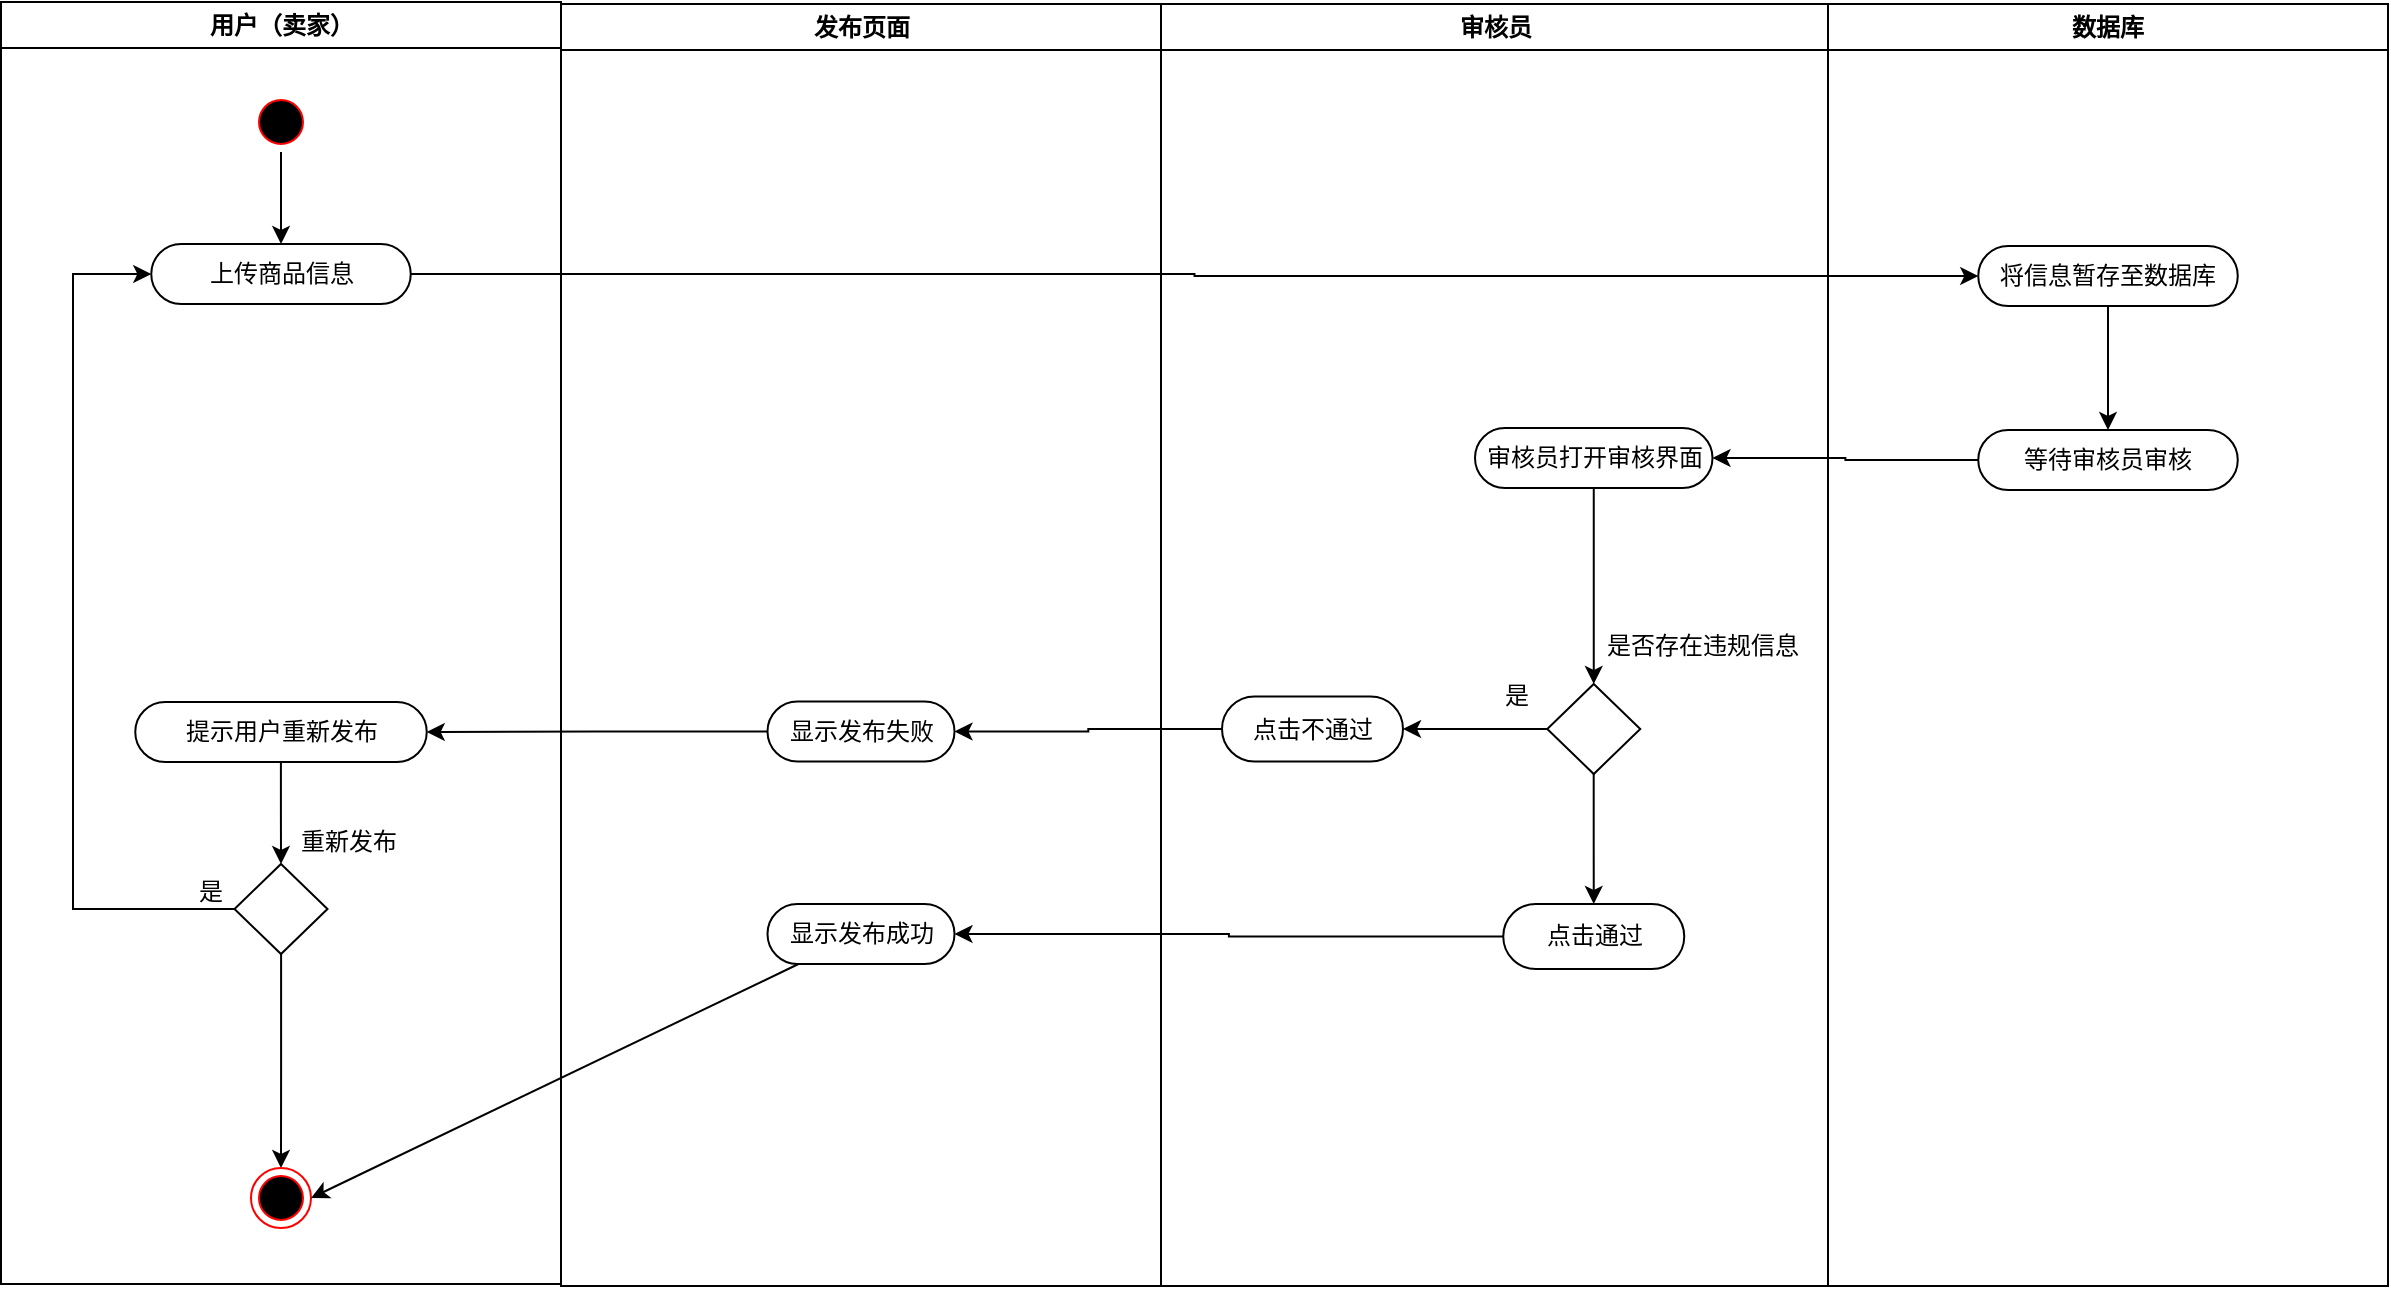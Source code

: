 <mxfile version="17.4.5" type="github">
  <diagram id="ZPQ7wPmF_WBNnlHXaOd-" name="第 1 页">
    <mxGraphModel dx="1295" dy="696" grid="0" gridSize="10" guides="1" tooltips="1" connect="1" arrows="1" fold="1" page="1" pageScale="1" pageWidth="1169" pageHeight="827" math="0" shadow="0">
      <root>
        <mxCell id="0" />
        <mxCell id="1" parent="0" />
        <mxCell id="X0fd4qHxaJaM6CsB48i5-1" value="用户（卖家）" style="swimlane;whiteSpace=wrap" vertex="1" parent="1">
          <mxGeometry x="164.5" y="127" width="280" height="641" as="geometry" />
        </mxCell>
        <mxCell id="X0fd4qHxaJaM6CsB48i5-2" style="edgeStyle=orthogonalEdgeStyle;rounded=0;orthogonalLoop=1;jettySize=auto;html=1;entryX=0.5;entryY=0;entryDx=0;entryDy=0;" edge="1" parent="X0fd4qHxaJaM6CsB48i5-1" source="X0fd4qHxaJaM6CsB48i5-3" target="X0fd4qHxaJaM6CsB48i5-4">
          <mxGeometry relative="1" as="geometry" />
        </mxCell>
        <mxCell id="X0fd4qHxaJaM6CsB48i5-3" value="" style="ellipse;shape=startState;fillColor=#000000;strokeColor=#ff0000;" vertex="1" parent="X0fd4qHxaJaM6CsB48i5-1">
          <mxGeometry x="125" y="45" width="30" height="30" as="geometry" />
        </mxCell>
        <mxCell id="X0fd4qHxaJaM6CsB48i5-4" value="上传商品信息" style="rounded=1;whiteSpace=wrap;html=1;arcSize=50;" vertex="1" parent="X0fd4qHxaJaM6CsB48i5-1">
          <mxGeometry x="75.13" y="121" width="129.75" height="30" as="geometry" />
        </mxCell>
        <mxCell id="X0fd4qHxaJaM6CsB48i5-57" style="edgeStyle=orthogonalEdgeStyle;rounded=0;orthogonalLoop=1;jettySize=auto;html=1;entryX=0.5;entryY=0;entryDx=0;entryDy=0;" edge="1" parent="X0fd4qHxaJaM6CsB48i5-1" source="X0fd4qHxaJaM6CsB48i5-54" target="X0fd4qHxaJaM6CsB48i5-56">
          <mxGeometry relative="1" as="geometry" />
        </mxCell>
        <mxCell id="X0fd4qHxaJaM6CsB48i5-54" value="提示用户重新发布" style="rounded=1;whiteSpace=wrap;html=1;arcSize=50;" vertex="1" parent="X0fd4qHxaJaM6CsB48i5-1">
          <mxGeometry x="67.13" y="350" width="145.74" height="30" as="geometry" />
        </mxCell>
        <mxCell id="X0fd4qHxaJaM6CsB48i5-59" style="edgeStyle=orthogonalEdgeStyle;rounded=0;orthogonalLoop=1;jettySize=auto;html=1;entryX=0;entryY=0.5;entryDx=0;entryDy=0;" edge="1" parent="X0fd4qHxaJaM6CsB48i5-1" source="X0fd4qHxaJaM6CsB48i5-56" target="X0fd4qHxaJaM6CsB48i5-4">
          <mxGeometry relative="1" as="geometry">
            <Array as="points">
              <mxPoint x="36" y="453" />
              <mxPoint x="36" y="136" />
            </Array>
          </mxGeometry>
        </mxCell>
        <mxCell id="X0fd4qHxaJaM6CsB48i5-62" style="edgeStyle=orthogonalEdgeStyle;rounded=0;orthogonalLoop=1;jettySize=auto;html=1;entryX=0.5;entryY=0;entryDx=0;entryDy=0;" edge="1" parent="X0fd4qHxaJaM6CsB48i5-1" source="X0fd4qHxaJaM6CsB48i5-56" target="X0fd4qHxaJaM6CsB48i5-61">
          <mxGeometry relative="1" as="geometry" />
        </mxCell>
        <mxCell id="X0fd4qHxaJaM6CsB48i5-56" value="" style="rhombus;whiteSpace=wrap;html=1;" vertex="1" parent="X0fd4qHxaJaM6CsB48i5-1">
          <mxGeometry x="116.75" y="431" width="46.5" height="45" as="geometry" />
        </mxCell>
        <mxCell id="X0fd4qHxaJaM6CsB48i5-58" value="重新发布" style="text;html=1;align=center;verticalAlign=middle;resizable=0;points=[];autosize=1;strokeColor=none;fillColor=none;" vertex="1" parent="X0fd4qHxaJaM6CsB48i5-1">
          <mxGeometry x="144.5" y="411" width="58" height="18" as="geometry" />
        </mxCell>
        <mxCell id="X0fd4qHxaJaM6CsB48i5-61" value="" style="ellipse;html=1;shape=endState;fillColor=#000000;strokeColor=#ff0000;" vertex="1" parent="X0fd4qHxaJaM6CsB48i5-1">
          <mxGeometry x="125" y="583" width="30" height="30" as="geometry" />
        </mxCell>
        <mxCell id="X0fd4qHxaJaM6CsB48i5-5" value="发布页面" style="swimlane;whiteSpace=wrap" vertex="1" parent="1">
          <mxGeometry x="444.5" y="128" width="300" height="641" as="geometry" />
        </mxCell>
        <mxCell id="X0fd4qHxaJaM6CsB48i5-43" value="显示发布失败" style="rounded=1;whiteSpace=wrap;html=1;arcSize=50;" vertex="1" parent="X0fd4qHxaJaM6CsB48i5-5">
          <mxGeometry x="103.25" y="348.75" width="93.5" height="30" as="geometry" />
        </mxCell>
        <mxCell id="X0fd4qHxaJaM6CsB48i5-51" value="显示发布成功" style="rounded=1;whiteSpace=wrap;html=1;arcSize=50;" vertex="1" parent="X0fd4qHxaJaM6CsB48i5-5">
          <mxGeometry x="103.25" y="450" width="93.5" height="30" as="geometry" />
        </mxCell>
        <mxCell id="X0fd4qHxaJaM6CsB48i5-14" value="审核员" style="swimlane;whiteSpace=wrap" vertex="1" parent="1">
          <mxGeometry x="744.5" y="128" width="333.5" height="641" as="geometry" />
        </mxCell>
        <mxCell id="X0fd4qHxaJaM6CsB48i5-40" style="edgeStyle=orthogonalEdgeStyle;rounded=0;orthogonalLoop=1;jettySize=auto;html=1;entryX=0.5;entryY=0;entryDx=0;entryDy=0;" edge="1" parent="X0fd4qHxaJaM6CsB48i5-14" source="X0fd4qHxaJaM6CsB48i5-36" target="X0fd4qHxaJaM6CsB48i5-38">
          <mxGeometry relative="1" as="geometry" />
        </mxCell>
        <mxCell id="X0fd4qHxaJaM6CsB48i5-36" value="审核员打开审核界面" style="rounded=1;whiteSpace=wrap;html=1;arcSize=50;" vertex="1" parent="X0fd4qHxaJaM6CsB48i5-14">
          <mxGeometry x="157" y="212" width="118.75" height="30" as="geometry" />
        </mxCell>
        <mxCell id="X0fd4qHxaJaM6CsB48i5-46" style="edgeStyle=orthogonalEdgeStyle;rounded=0;orthogonalLoop=1;jettySize=auto;html=1;entryX=1;entryY=0.5;entryDx=0;entryDy=0;" edge="1" parent="X0fd4qHxaJaM6CsB48i5-14" source="X0fd4qHxaJaM6CsB48i5-38" target="X0fd4qHxaJaM6CsB48i5-45">
          <mxGeometry relative="1" as="geometry">
            <mxPoint x="140.5" y="362.5" as="targetPoint" />
          </mxGeometry>
        </mxCell>
        <mxCell id="X0fd4qHxaJaM6CsB48i5-50" style="edgeStyle=orthogonalEdgeStyle;rounded=0;orthogonalLoop=1;jettySize=auto;html=1;entryX=0.5;entryY=0;entryDx=0;entryDy=0;" edge="1" parent="X0fd4qHxaJaM6CsB48i5-14" source="X0fd4qHxaJaM6CsB48i5-38" target="X0fd4qHxaJaM6CsB48i5-49">
          <mxGeometry relative="1" as="geometry" />
        </mxCell>
        <mxCell id="X0fd4qHxaJaM6CsB48i5-38" value="" style="rhombus;whiteSpace=wrap;html=1;" vertex="1" parent="X0fd4qHxaJaM6CsB48i5-14">
          <mxGeometry x="193.13" y="340" width="46.5" height="45" as="geometry" />
        </mxCell>
        <mxCell id="X0fd4qHxaJaM6CsB48i5-41" value="是否存在违规信息" style="text;html=1;align=center;verticalAlign=middle;resizable=0;points=[];autosize=1;strokeColor=none;fillColor=none;" vertex="1" parent="X0fd4qHxaJaM6CsB48i5-14">
          <mxGeometry x="217.5" y="311.5" width="106" height="18" as="geometry" />
        </mxCell>
        <mxCell id="X0fd4qHxaJaM6CsB48i5-45" value="点击不通过" style="rounded=1;whiteSpace=wrap;html=1;arcSize=50;" vertex="1" parent="X0fd4qHxaJaM6CsB48i5-14">
          <mxGeometry x="30.5" y="346.25" width="90.5" height="32.5" as="geometry" />
        </mxCell>
        <mxCell id="X0fd4qHxaJaM6CsB48i5-48" value="是" style="text;html=1;align=center;verticalAlign=middle;resizable=0;points=[];autosize=1;strokeColor=none;fillColor=none;" vertex="1" parent="X0fd4qHxaJaM6CsB48i5-14">
          <mxGeometry x="166.5" y="337" width="22" height="18" as="geometry" />
        </mxCell>
        <mxCell id="X0fd4qHxaJaM6CsB48i5-49" value="点击通过" style="rounded=1;whiteSpace=wrap;html=1;arcSize=50;" vertex="1" parent="X0fd4qHxaJaM6CsB48i5-14">
          <mxGeometry x="171.13" y="450" width="90.5" height="32.5" as="geometry" />
        </mxCell>
        <mxCell id="X0fd4qHxaJaM6CsB48i5-20" value="数据库" style="swimlane;whiteSpace=wrap" vertex="1" parent="1">
          <mxGeometry x="1078" y="128" width="280" height="641" as="geometry" />
        </mxCell>
        <mxCell id="X0fd4qHxaJaM6CsB48i5-35" style="edgeStyle=orthogonalEdgeStyle;rounded=0;orthogonalLoop=1;jettySize=auto;html=1;entryX=0.5;entryY=0;entryDx=0;entryDy=0;" edge="1" parent="X0fd4qHxaJaM6CsB48i5-20" source="X0fd4qHxaJaM6CsB48i5-7" target="X0fd4qHxaJaM6CsB48i5-34">
          <mxGeometry relative="1" as="geometry" />
        </mxCell>
        <mxCell id="X0fd4qHxaJaM6CsB48i5-7" value="将信息暂存至数据库" style="rounded=1;whiteSpace=wrap;html=1;arcSize=50;" vertex="1" parent="X0fd4qHxaJaM6CsB48i5-20">
          <mxGeometry x="75.13" y="121" width="129.75" height="30" as="geometry" />
        </mxCell>
        <mxCell id="X0fd4qHxaJaM6CsB48i5-34" value="等待审核员审核" style="rounded=1;whiteSpace=wrap;html=1;arcSize=50;" vertex="1" parent="X0fd4qHxaJaM6CsB48i5-20">
          <mxGeometry x="75.13" y="213" width="129.75" height="30" as="geometry" />
        </mxCell>
        <mxCell id="X0fd4qHxaJaM6CsB48i5-26" style="edgeStyle=orthogonalEdgeStyle;rounded=0;orthogonalLoop=1;jettySize=auto;html=1;entryX=0;entryY=0.5;entryDx=0;entryDy=0;" edge="1" parent="1" source="X0fd4qHxaJaM6CsB48i5-4" target="X0fd4qHxaJaM6CsB48i5-7">
          <mxGeometry relative="1" as="geometry" />
        </mxCell>
        <mxCell id="X0fd4qHxaJaM6CsB48i5-37" style="edgeStyle=orthogonalEdgeStyle;rounded=0;orthogonalLoop=1;jettySize=auto;html=1;entryX=1;entryY=0.5;entryDx=0;entryDy=0;" edge="1" parent="1" source="X0fd4qHxaJaM6CsB48i5-34" target="X0fd4qHxaJaM6CsB48i5-36">
          <mxGeometry relative="1" as="geometry" />
        </mxCell>
        <mxCell id="X0fd4qHxaJaM6CsB48i5-47" style="edgeStyle=orthogonalEdgeStyle;rounded=0;orthogonalLoop=1;jettySize=auto;html=1;entryX=1;entryY=0.5;entryDx=0;entryDy=0;" edge="1" parent="1" source="X0fd4qHxaJaM6CsB48i5-45" target="X0fd4qHxaJaM6CsB48i5-43">
          <mxGeometry relative="1" as="geometry" />
        </mxCell>
        <mxCell id="X0fd4qHxaJaM6CsB48i5-52" style="edgeStyle=orthogonalEdgeStyle;rounded=0;orthogonalLoop=1;jettySize=auto;html=1;entryX=1;entryY=0.5;entryDx=0;entryDy=0;" edge="1" parent="1" source="X0fd4qHxaJaM6CsB48i5-49" target="X0fd4qHxaJaM6CsB48i5-51">
          <mxGeometry relative="1" as="geometry" />
        </mxCell>
        <mxCell id="X0fd4qHxaJaM6CsB48i5-55" style="edgeStyle=orthogonalEdgeStyle;rounded=0;orthogonalLoop=1;jettySize=auto;html=1;entryX=1;entryY=0.5;entryDx=0;entryDy=0;" edge="1" parent="1" source="X0fd4qHxaJaM6CsB48i5-43" target="X0fd4qHxaJaM6CsB48i5-54">
          <mxGeometry relative="1" as="geometry" />
        </mxCell>
        <mxCell id="X0fd4qHxaJaM6CsB48i5-60" value="是" style="text;html=1;align=center;verticalAlign=middle;resizable=0;points=[];autosize=1;strokeColor=none;fillColor=none;" vertex="1" parent="1">
          <mxGeometry x="258" y="563" width="22" height="18" as="geometry" />
        </mxCell>
        <mxCell id="X0fd4qHxaJaM6CsB48i5-63" style="rounded=0;orthogonalLoop=1;jettySize=auto;html=1;entryX=1;entryY=0.5;entryDx=0;entryDy=0;" edge="1" parent="1" source="X0fd4qHxaJaM6CsB48i5-51" target="X0fd4qHxaJaM6CsB48i5-61">
          <mxGeometry relative="1" as="geometry" />
        </mxCell>
      </root>
    </mxGraphModel>
  </diagram>
</mxfile>
